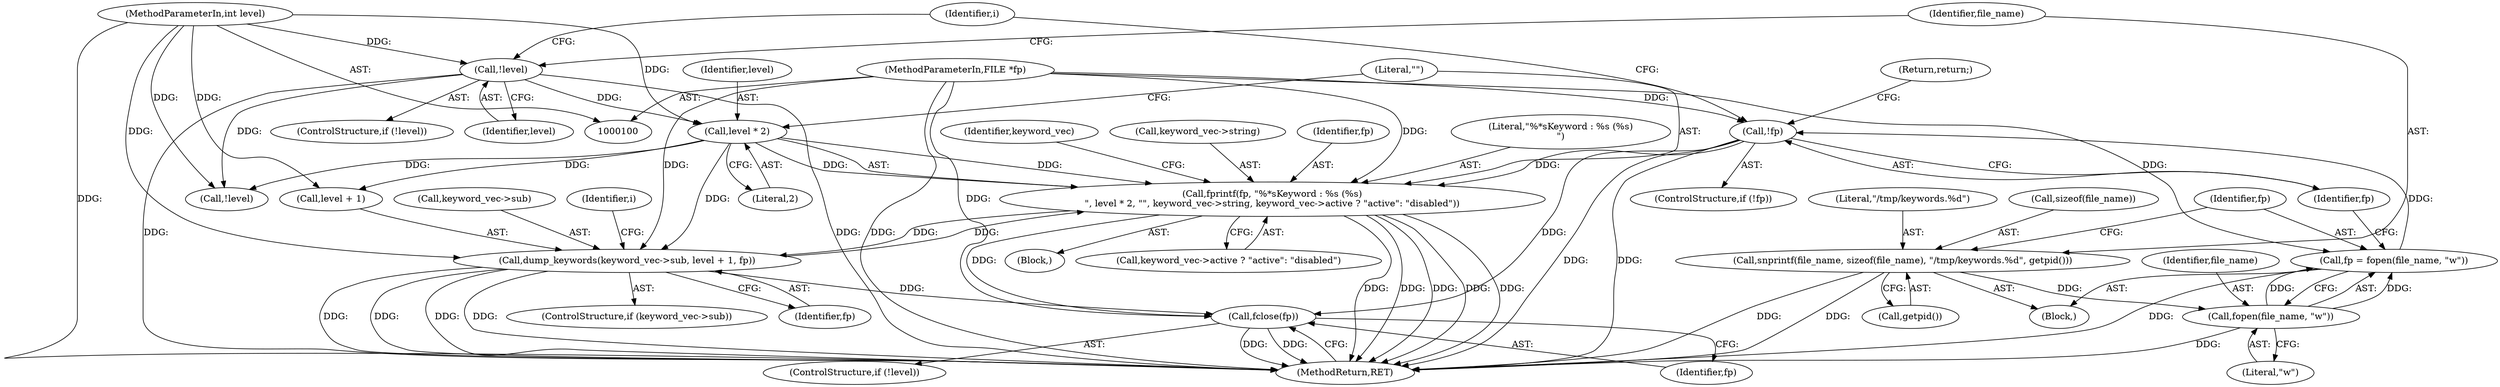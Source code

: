 digraph "1_keepalived_04f2d32871bb3b11d7dc024039952f2fe2750306_11@API" {
"1000174" [label="(Call,fclose(fp))"];
"1000124" [label="(Call,!fp)"];
"1000118" [label="(Call,fp = fopen(file_name, \"w\"))"];
"1000120" [label="(Call,fopen(file_name, \"w\"))"];
"1000112" [label="(Call,snprintf(file_name, sizeof(file_name), \"/tmp/keywords.%d\", getpid()))"];
"1000103" [label="(MethodParameterIn,FILE *fp)"];
"1000163" [label="(Call,dump_keywords(keyword_vec->sub, level + 1, fp))"];
"1000143" [label="(Call,fprintf(fp, \"%*sKeyword : %s (%s)\n\", level * 2, \"\", keyword_vec->string, keyword_vec->active ? \"active\": \"disabled\"))"];
"1000146" [label="(Call,level * 2)"];
"1000109" [label="(Call,!level)"];
"1000102" [label="(MethodParameterIn,int level)"];
"1000121" [label="(Identifier,file_name)"];
"1000153" [label="(Call,keyword_vec->active ? \"active\": \"disabled\")"];
"1000110" [label="(Identifier,level)"];
"1000126" [label="(Return,return;)"];
"1000124" [label="(Call,!fp)"];
"1000148" [label="(Literal,2)"];
"1000147" [label="(Identifier,level)"];
"1000172" [label="(Call,!level)"];
"1000114" [label="(Call,sizeof(file_name))"];
"1000113" [label="(Identifier,file_name)"];
"1000145" [label="(Literal,\"%*sKeyword : %s (%s)\n\")"];
"1000112" [label="(Call,snprintf(file_name, sizeof(file_name), \"/tmp/keywords.%d\", getpid()))"];
"1000103" [label="(MethodParameterIn,FILE *fp)"];
"1000164" [label="(Call,keyword_vec->sub)"];
"1000146" [label="(Call,level * 2)"];
"1000171" [label="(ControlStructure,if (!level))"];
"1000122" [label="(Literal,\"w\")"];
"1000129" [label="(Identifier,i)"];
"1000175" [label="(Identifier,fp)"];
"1000116" [label="(Literal,\"/tmp/keywords.%d\")"];
"1000176" [label="(MethodReturn,RET)"];
"1000137" [label="(Block,)"];
"1000161" [label="(Identifier,keyword_vec)"];
"1000118" [label="(Call,fp = fopen(file_name, \"w\"))"];
"1000150" [label="(Call,keyword_vec->string)"];
"1000111" [label="(Block,)"];
"1000102" [label="(MethodParameterIn,int level)"];
"1000174" [label="(Call,fclose(fp))"];
"1000136" [label="(Identifier,i)"];
"1000119" [label="(Identifier,fp)"];
"1000144" [label="(Identifier,fp)"];
"1000120" [label="(Call,fopen(file_name, \"w\"))"];
"1000159" [label="(ControlStructure,if (keyword_vec->sub))"];
"1000149" [label="(Literal,\"\")"];
"1000117" [label="(Call,getpid())"];
"1000163" [label="(Call,dump_keywords(keyword_vec->sub, level + 1, fp))"];
"1000109" [label="(Call,!level)"];
"1000108" [label="(ControlStructure,if (!level))"];
"1000123" [label="(ControlStructure,if (!fp))"];
"1000143" [label="(Call,fprintf(fp, \"%*sKeyword : %s (%s)\n\", level * 2, \"\", keyword_vec->string, keyword_vec->active ? \"active\": \"disabled\"))"];
"1000125" [label="(Identifier,fp)"];
"1000170" [label="(Identifier,fp)"];
"1000167" [label="(Call,level + 1)"];
"1000174" -> "1000171"  [label="AST: "];
"1000174" -> "1000175"  [label="CFG: "];
"1000175" -> "1000174"  [label="AST: "];
"1000176" -> "1000174"  [label="CFG: "];
"1000174" -> "1000176"  [label="DDG: "];
"1000174" -> "1000176"  [label="DDG: "];
"1000124" -> "1000174"  [label="DDG: "];
"1000163" -> "1000174"  [label="DDG: "];
"1000143" -> "1000174"  [label="DDG: "];
"1000103" -> "1000174"  [label="DDG: "];
"1000124" -> "1000123"  [label="AST: "];
"1000124" -> "1000125"  [label="CFG: "];
"1000125" -> "1000124"  [label="AST: "];
"1000126" -> "1000124"  [label="CFG: "];
"1000129" -> "1000124"  [label="CFG: "];
"1000124" -> "1000176"  [label="DDG: "];
"1000124" -> "1000176"  [label="DDG: "];
"1000118" -> "1000124"  [label="DDG: "];
"1000103" -> "1000124"  [label="DDG: "];
"1000124" -> "1000143"  [label="DDG: "];
"1000118" -> "1000111"  [label="AST: "];
"1000118" -> "1000120"  [label="CFG: "];
"1000119" -> "1000118"  [label="AST: "];
"1000120" -> "1000118"  [label="AST: "];
"1000125" -> "1000118"  [label="CFG: "];
"1000118" -> "1000176"  [label="DDG: "];
"1000120" -> "1000118"  [label="DDG: "];
"1000120" -> "1000118"  [label="DDG: "];
"1000103" -> "1000118"  [label="DDG: "];
"1000120" -> "1000122"  [label="CFG: "];
"1000121" -> "1000120"  [label="AST: "];
"1000122" -> "1000120"  [label="AST: "];
"1000120" -> "1000176"  [label="DDG: "];
"1000112" -> "1000120"  [label="DDG: "];
"1000112" -> "1000111"  [label="AST: "];
"1000112" -> "1000117"  [label="CFG: "];
"1000113" -> "1000112"  [label="AST: "];
"1000114" -> "1000112"  [label="AST: "];
"1000116" -> "1000112"  [label="AST: "];
"1000117" -> "1000112"  [label="AST: "];
"1000119" -> "1000112"  [label="CFG: "];
"1000112" -> "1000176"  [label="DDG: "];
"1000112" -> "1000176"  [label="DDG: "];
"1000103" -> "1000100"  [label="AST: "];
"1000103" -> "1000176"  [label="DDG: "];
"1000103" -> "1000143"  [label="DDG: "];
"1000103" -> "1000163"  [label="DDG: "];
"1000163" -> "1000159"  [label="AST: "];
"1000163" -> "1000170"  [label="CFG: "];
"1000164" -> "1000163"  [label="AST: "];
"1000167" -> "1000163"  [label="AST: "];
"1000170" -> "1000163"  [label="AST: "];
"1000136" -> "1000163"  [label="CFG: "];
"1000163" -> "1000176"  [label="DDG: "];
"1000163" -> "1000176"  [label="DDG: "];
"1000163" -> "1000176"  [label="DDG: "];
"1000163" -> "1000176"  [label="DDG: "];
"1000163" -> "1000143"  [label="DDG: "];
"1000143" -> "1000163"  [label="DDG: "];
"1000146" -> "1000163"  [label="DDG: "];
"1000102" -> "1000163"  [label="DDG: "];
"1000143" -> "1000137"  [label="AST: "];
"1000143" -> "1000153"  [label="CFG: "];
"1000144" -> "1000143"  [label="AST: "];
"1000145" -> "1000143"  [label="AST: "];
"1000146" -> "1000143"  [label="AST: "];
"1000149" -> "1000143"  [label="AST: "];
"1000150" -> "1000143"  [label="AST: "];
"1000153" -> "1000143"  [label="AST: "];
"1000161" -> "1000143"  [label="CFG: "];
"1000143" -> "1000176"  [label="DDG: "];
"1000143" -> "1000176"  [label="DDG: "];
"1000143" -> "1000176"  [label="DDG: "];
"1000143" -> "1000176"  [label="DDG: "];
"1000143" -> "1000176"  [label="DDG: "];
"1000146" -> "1000143"  [label="DDG: "];
"1000146" -> "1000143"  [label="DDG: "];
"1000146" -> "1000148"  [label="CFG: "];
"1000147" -> "1000146"  [label="AST: "];
"1000148" -> "1000146"  [label="AST: "];
"1000149" -> "1000146"  [label="CFG: "];
"1000109" -> "1000146"  [label="DDG: "];
"1000102" -> "1000146"  [label="DDG: "];
"1000146" -> "1000167"  [label="DDG: "];
"1000146" -> "1000172"  [label="DDG: "];
"1000109" -> "1000108"  [label="AST: "];
"1000109" -> "1000110"  [label="CFG: "];
"1000110" -> "1000109"  [label="AST: "];
"1000113" -> "1000109"  [label="CFG: "];
"1000129" -> "1000109"  [label="CFG: "];
"1000109" -> "1000176"  [label="DDG: "];
"1000109" -> "1000176"  [label="DDG: "];
"1000102" -> "1000109"  [label="DDG: "];
"1000109" -> "1000172"  [label="DDG: "];
"1000102" -> "1000100"  [label="AST: "];
"1000102" -> "1000176"  [label="DDG: "];
"1000102" -> "1000167"  [label="DDG: "];
"1000102" -> "1000172"  [label="DDG: "];
}
